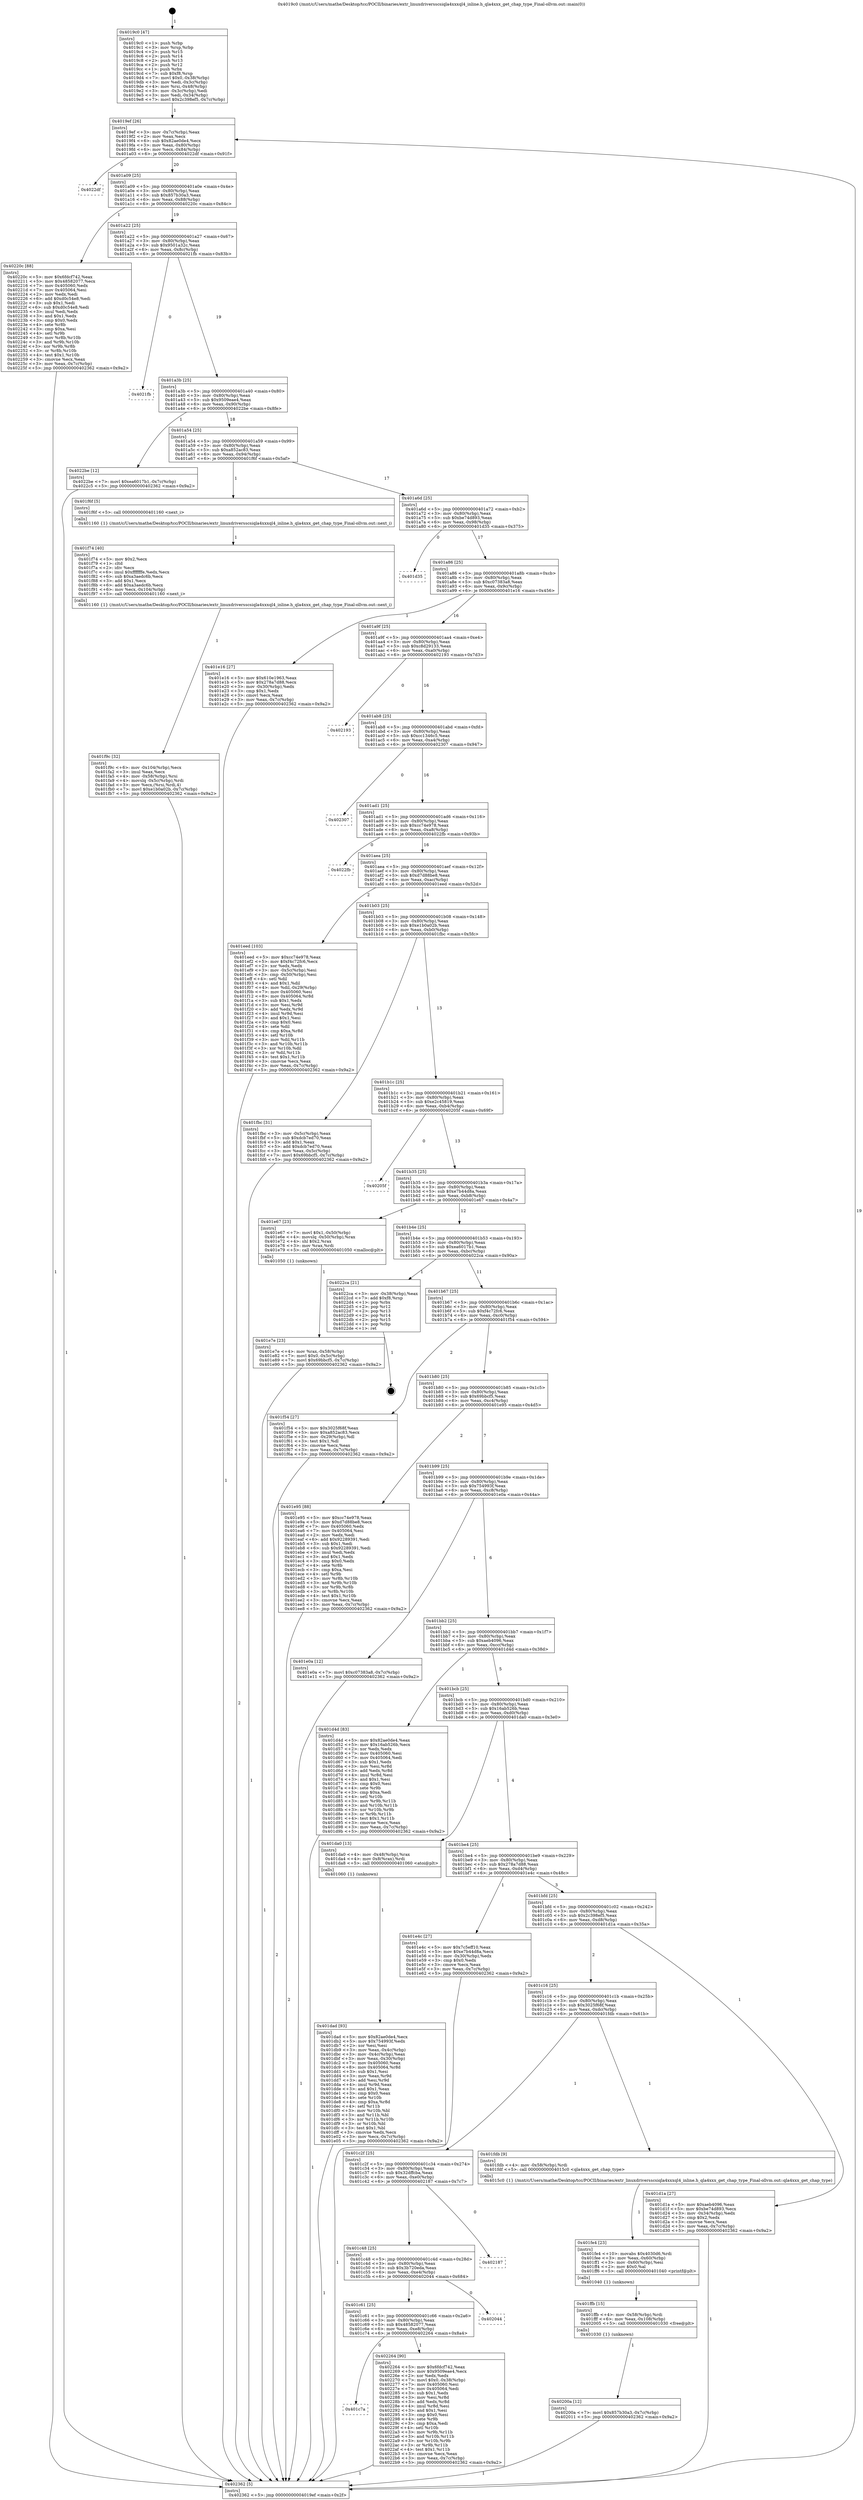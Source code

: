 digraph "0x4019c0" {
  label = "0x4019c0 (/mnt/c/Users/mathe/Desktop/tcc/POCII/binaries/extr_linuxdriversscsiqla4xxxql4_inline.h_qla4xxx_get_chap_type_Final-ollvm.out::main(0))"
  labelloc = "t"
  node[shape=record]

  Entry [label="",width=0.3,height=0.3,shape=circle,fillcolor=black,style=filled]
  "0x4019ef" [label="{
     0x4019ef [26]\l
     | [instrs]\l
     &nbsp;&nbsp;0x4019ef \<+3\>: mov -0x7c(%rbp),%eax\l
     &nbsp;&nbsp;0x4019f2 \<+2\>: mov %eax,%ecx\l
     &nbsp;&nbsp;0x4019f4 \<+6\>: sub $0x82ae0de4,%ecx\l
     &nbsp;&nbsp;0x4019fa \<+3\>: mov %eax,-0x80(%rbp)\l
     &nbsp;&nbsp;0x4019fd \<+6\>: mov %ecx,-0x84(%rbp)\l
     &nbsp;&nbsp;0x401a03 \<+6\>: je 00000000004022df \<main+0x91f\>\l
  }"]
  "0x4022df" [label="{
     0x4022df\l
  }", style=dashed]
  "0x401a09" [label="{
     0x401a09 [25]\l
     | [instrs]\l
     &nbsp;&nbsp;0x401a09 \<+5\>: jmp 0000000000401a0e \<main+0x4e\>\l
     &nbsp;&nbsp;0x401a0e \<+3\>: mov -0x80(%rbp),%eax\l
     &nbsp;&nbsp;0x401a11 \<+5\>: sub $0x857b30a3,%eax\l
     &nbsp;&nbsp;0x401a16 \<+6\>: mov %eax,-0x88(%rbp)\l
     &nbsp;&nbsp;0x401a1c \<+6\>: je 000000000040220c \<main+0x84c\>\l
  }"]
  Exit [label="",width=0.3,height=0.3,shape=circle,fillcolor=black,style=filled,peripheries=2]
  "0x40220c" [label="{
     0x40220c [88]\l
     | [instrs]\l
     &nbsp;&nbsp;0x40220c \<+5\>: mov $0x6fdcf742,%eax\l
     &nbsp;&nbsp;0x402211 \<+5\>: mov $0x48582077,%ecx\l
     &nbsp;&nbsp;0x402216 \<+7\>: mov 0x405060,%edx\l
     &nbsp;&nbsp;0x40221d \<+7\>: mov 0x405064,%esi\l
     &nbsp;&nbsp;0x402224 \<+2\>: mov %edx,%edi\l
     &nbsp;&nbsp;0x402226 \<+6\>: add $0xd0c54e8,%edi\l
     &nbsp;&nbsp;0x40222c \<+3\>: sub $0x1,%edi\l
     &nbsp;&nbsp;0x40222f \<+6\>: sub $0xd0c54e8,%edi\l
     &nbsp;&nbsp;0x402235 \<+3\>: imul %edi,%edx\l
     &nbsp;&nbsp;0x402238 \<+3\>: and $0x1,%edx\l
     &nbsp;&nbsp;0x40223b \<+3\>: cmp $0x0,%edx\l
     &nbsp;&nbsp;0x40223e \<+4\>: sete %r8b\l
     &nbsp;&nbsp;0x402242 \<+3\>: cmp $0xa,%esi\l
     &nbsp;&nbsp;0x402245 \<+4\>: setl %r9b\l
     &nbsp;&nbsp;0x402249 \<+3\>: mov %r8b,%r10b\l
     &nbsp;&nbsp;0x40224c \<+3\>: and %r9b,%r10b\l
     &nbsp;&nbsp;0x40224f \<+3\>: xor %r9b,%r8b\l
     &nbsp;&nbsp;0x402252 \<+3\>: or %r8b,%r10b\l
     &nbsp;&nbsp;0x402255 \<+4\>: test $0x1,%r10b\l
     &nbsp;&nbsp;0x402259 \<+3\>: cmovne %ecx,%eax\l
     &nbsp;&nbsp;0x40225c \<+3\>: mov %eax,-0x7c(%rbp)\l
     &nbsp;&nbsp;0x40225f \<+5\>: jmp 0000000000402362 \<main+0x9a2\>\l
  }"]
  "0x401a22" [label="{
     0x401a22 [25]\l
     | [instrs]\l
     &nbsp;&nbsp;0x401a22 \<+5\>: jmp 0000000000401a27 \<main+0x67\>\l
     &nbsp;&nbsp;0x401a27 \<+3\>: mov -0x80(%rbp),%eax\l
     &nbsp;&nbsp;0x401a2a \<+5\>: sub $0x9501a32c,%eax\l
     &nbsp;&nbsp;0x401a2f \<+6\>: mov %eax,-0x8c(%rbp)\l
     &nbsp;&nbsp;0x401a35 \<+6\>: je 00000000004021fb \<main+0x83b\>\l
  }"]
  "0x401c7a" [label="{
     0x401c7a\l
  }", style=dashed]
  "0x4021fb" [label="{
     0x4021fb\l
  }", style=dashed]
  "0x401a3b" [label="{
     0x401a3b [25]\l
     | [instrs]\l
     &nbsp;&nbsp;0x401a3b \<+5\>: jmp 0000000000401a40 \<main+0x80\>\l
     &nbsp;&nbsp;0x401a40 \<+3\>: mov -0x80(%rbp),%eax\l
     &nbsp;&nbsp;0x401a43 \<+5\>: sub $0x9509eae4,%eax\l
     &nbsp;&nbsp;0x401a48 \<+6\>: mov %eax,-0x90(%rbp)\l
     &nbsp;&nbsp;0x401a4e \<+6\>: je 00000000004022be \<main+0x8fe\>\l
  }"]
  "0x402264" [label="{
     0x402264 [90]\l
     | [instrs]\l
     &nbsp;&nbsp;0x402264 \<+5\>: mov $0x6fdcf742,%eax\l
     &nbsp;&nbsp;0x402269 \<+5\>: mov $0x9509eae4,%ecx\l
     &nbsp;&nbsp;0x40226e \<+2\>: xor %edx,%edx\l
     &nbsp;&nbsp;0x402270 \<+7\>: movl $0x0,-0x38(%rbp)\l
     &nbsp;&nbsp;0x402277 \<+7\>: mov 0x405060,%esi\l
     &nbsp;&nbsp;0x40227e \<+7\>: mov 0x405064,%edi\l
     &nbsp;&nbsp;0x402285 \<+3\>: sub $0x1,%edx\l
     &nbsp;&nbsp;0x402288 \<+3\>: mov %esi,%r8d\l
     &nbsp;&nbsp;0x40228b \<+3\>: add %edx,%r8d\l
     &nbsp;&nbsp;0x40228e \<+4\>: imul %r8d,%esi\l
     &nbsp;&nbsp;0x402292 \<+3\>: and $0x1,%esi\l
     &nbsp;&nbsp;0x402295 \<+3\>: cmp $0x0,%esi\l
     &nbsp;&nbsp;0x402298 \<+4\>: sete %r9b\l
     &nbsp;&nbsp;0x40229c \<+3\>: cmp $0xa,%edi\l
     &nbsp;&nbsp;0x40229f \<+4\>: setl %r10b\l
     &nbsp;&nbsp;0x4022a3 \<+3\>: mov %r9b,%r11b\l
     &nbsp;&nbsp;0x4022a6 \<+3\>: and %r10b,%r11b\l
     &nbsp;&nbsp;0x4022a9 \<+3\>: xor %r10b,%r9b\l
     &nbsp;&nbsp;0x4022ac \<+3\>: or %r9b,%r11b\l
     &nbsp;&nbsp;0x4022af \<+4\>: test $0x1,%r11b\l
     &nbsp;&nbsp;0x4022b3 \<+3\>: cmovne %ecx,%eax\l
     &nbsp;&nbsp;0x4022b6 \<+3\>: mov %eax,-0x7c(%rbp)\l
     &nbsp;&nbsp;0x4022b9 \<+5\>: jmp 0000000000402362 \<main+0x9a2\>\l
  }"]
  "0x4022be" [label="{
     0x4022be [12]\l
     | [instrs]\l
     &nbsp;&nbsp;0x4022be \<+7\>: movl $0xea6017b1,-0x7c(%rbp)\l
     &nbsp;&nbsp;0x4022c5 \<+5\>: jmp 0000000000402362 \<main+0x9a2\>\l
  }"]
  "0x401a54" [label="{
     0x401a54 [25]\l
     | [instrs]\l
     &nbsp;&nbsp;0x401a54 \<+5\>: jmp 0000000000401a59 \<main+0x99\>\l
     &nbsp;&nbsp;0x401a59 \<+3\>: mov -0x80(%rbp),%eax\l
     &nbsp;&nbsp;0x401a5c \<+5\>: sub $0xa852ac83,%eax\l
     &nbsp;&nbsp;0x401a61 \<+6\>: mov %eax,-0x94(%rbp)\l
     &nbsp;&nbsp;0x401a67 \<+6\>: je 0000000000401f6f \<main+0x5af\>\l
  }"]
  "0x401c61" [label="{
     0x401c61 [25]\l
     | [instrs]\l
     &nbsp;&nbsp;0x401c61 \<+5\>: jmp 0000000000401c66 \<main+0x2a6\>\l
     &nbsp;&nbsp;0x401c66 \<+3\>: mov -0x80(%rbp),%eax\l
     &nbsp;&nbsp;0x401c69 \<+5\>: sub $0x48582077,%eax\l
     &nbsp;&nbsp;0x401c6e \<+6\>: mov %eax,-0xe8(%rbp)\l
     &nbsp;&nbsp;0x401c74 \<+6\>: je 0000000000402264 \<main+0x8a4\>\l
  }"]
  "0x401f6f" [label="{
     0x401f6f [5]\l
     | [instrs]\l
     &nbsp;&nbsp;0x401f6f \<+5\>: call 0000000000401160 \<next_i\>\l
     | [calls]\l
     &nbsp;&nbsp;0x401160 \{1\} (/mnt/c/Users/mathe/Desktop/tcc/POCII/binaries/extr_linuxdriversscsiqla4xxxql4_inline.h_qla4xxx_get_chap_type_Final-ollvm.out::next_i)\l
  }"]
  "0x401a6d" [label="{
     0x401a6d [25]\l
     | [instrs]\l
     &nbsp;&nbsp;0x401a6d \<+5\>: jmp 0000000000401a72 \<main+0xb2\>\l
     &nbsp;&nbsp;0x401a72 \<+3\>: mov -0x80(%rbp),%eax\l
     &nbsp;&nbsp;0x401a75 \<+5\>: sub $0xbe74d893,%eax\l
     &nbsp;&nbsp;0x401a7a \<+6\>: mov %eax,-0x98(%rbp)\l
     &nbsp;&nbsp;0x401a80 \<+6\>: je 0000000000401d35 \<main+0x375\>\l
  }"]
  "0x402044" [label="{
     0x402044\l
  }", style=dashed]
  "0x401d35" [label="{
     0x401d35\l
  }", style=dashed]
  "0x401a86" [label="{
     0x401a86 [25]\l
     | [instrs]\l
     &nbsp;&nbsp;0x401a86 \<+5\>: jmp 0000000000401a8b \<main+0xcb\>\l
     &nbsp;&nbsp;0x401a8b \<+3\>: mov -0x80(%rbp),%eax\l
     &nbsp;&nbsp;0x401a8e \<+5\>: sub $0xc07383a8,%eax\l
     &nbsp;&nbsp;0x401a93 \<+6\>: mov %eax,-0x9c(%rbp)\l
     &nbsp;&nbsp;0x401a99 \<+6\>: je 0000000000401e16 \<main+0x456\>\l
  }"]
  "0x401c48" [label="{
     0x401c48 [25]\l
     | [instrs]\l
     &nbsp;&nbsp;0x401c48 \<+5\>: jmp 0000000000401c4d \<main+0x28d\>\l
     &nbsp;&nbsp;0x401c4d \<+3\>: mov -0x80(%rbp),%eax\l
     &nbsp;&nbsp;0x401c50 \<+5\>: sub $0x3b720eda,%eax\l
     &nbsp;&nbsp;0x401c55 \<+6\>: mov %eax,-0xe4(%rbp)\l
     &nbsp;&nbsp;0x401c5b \<+6\>: je 0000000000402044 \<main+0x684\>\l
  }"]
  "0x401e16" [label="{
     0x401e16 [27]\l
     | [instrs]\l
     &nbsp;&nbsp;0x401e16 \<+5\>: mov $0x610e1963,%eax\l
     &nbsp;&nbsp;0x401e1b \<+5\>: mov $0x278a7d88,%ecx\l
     &nbsp;&nbsp;0x401e20 \<+3\>: mov -0x30(%rbp),%edx\l
     &nbsp;&nbsp;0x401e23 \<+3\>: cmp $0x1,%edx\l
     &nbsp;&nbsp;0x401e26 \<+3\>: cmovl %ecx,%eax\l
     &nbsp;&nbsp;0x401e29 \<+3\>: mov %eax,-0x7c(%rbp)\l
     &nbsp;&nbsp;0x401e2c \<+5\>: jmp 0000000000402362 \<main+0x9a2\>\l
  }"]
  "0x401a9f" [label="{
     0x401a9f [25]\l
     | [instrs]\l
     &nbsp;&nbsp;0x401a9f \<+5\>: jmp 0000000000401aa4 \<main+0xe4\>\l
     &nbsp;&nbsp;0x401aa4 \<+3\>: mov -0x80(%rbp),%eax\l
     &nbsp;&nbsp;0x401aa7 \<+5\>: sub $0xc8d29133,%eax\l
     &nbsp;&nbsp;0x401aac \<+6\>: mov %eax,-0xa0(%rbp)\l
     &nbsp;&nbsp;0x401ab2 \<+6\>: je 0000000000402193 \<main+0x7d3\>\l
  }"]
  "0x402187" [label="{
     0x402187\l
  }", style=dashed]
  "0x402193" [label="{
     0x402193\l
  }", style=dashed]
  "0x401ab8" [label="{
     0x401ab8 [25]\l
     | [instrs]\l
     &nbsp;&nbsp;0x401ab8 \<+5\>: jmp 0000000000401abd \<main+0xfd\>\l
     &nbsp;&nbsp;0x401abd \<+3\>: mov -0x80(%rbp),%eax\l
     &nbsp;&nbsp;0x401ac0 \<+5\>: sub $0xcc1346c5,%eax\l
     &nbsp;&nbsp;0x401ac5 \<+6\>: mov %eax,-0xa4(%rbp)\l
     &nbsp;&nbsp;0x401acb \<+6\>: je 0000000000402307 \<main+0x947\>\l
  }"]
  "0x40200a" [label="{
     0x40200a [12]\l
     | [instrs]\l
     &nbsp;&nbsp;0x40200a \<+7\>: movl $0x857b30a3,-0x7c(%rbp)\l
     &nbsp;&nbsp;0x402011 \<+5\>: jmp 0000000000402362 \<main+0x9a2\>\l
  }"]
  "0x402307" [label="{
     0x402307\l
  }", style=dashed]
  "0x401ad1" [label="{
     0x401ad1 [25]\l
     | [instrs]\l
     &nbsp;&nbsp;0x401ad1 \<+5\>: jmp 0000000000401ad6 \<main+0x116\>\l
     &nbsp;&nbsp;0x401ad6 \<+3\>: mov -0x80(%rbp),%eax\l
     &nbsp;&nbsp;0x401ad9 \<+5\>: sub $0xcc74e978,%eax\l
     &nbsp;&nbsp;0x401ade \<+6\>: mov %eax,-0xa8(%rbp)\l
     &nbsp;&nbsp;0x401ae4 \<+6\>: je 00000000004022fb \<main+0x93b\>\l
  }"]
  "0x401ffb" [label="{
     0x401ffb [15]\l
     | [instrs]\l
     &nbsp;&nbsp;0x401ffb \<+4\>: mov -0x58(%rbp),%rdi\l
     &nbsp;&nbsp;0x401fff \<+6\>: mov %eax,-0x108(%rbp)\l
     &nbsp;&nbsp;0x402005 \<+5\>: call 0000000000401030 \<free@plt\>\l
     | [calls]\l
     &nbsp;&nbsp;0x401030 \{1\} (unknown)\l
  }"]
  "0x4022fb" [label="{
     0x4022fb\l
  }", style=dashed]
  "0x401aea" [label="{
     0x401aea [25]\l
     | [instrs]\l
     &nbsp;&nbsp;0x401aea \<+5\>: jmp 0000000000401aef \<main+0x12f\>\l
     &nbsp;&nbsp;0x401aef \<+3\>: mov -0x80(%rbp),%eax\l
     &nbsp;&nbsp;0x401af2 \<+5\>: sub $0xd7d88be8,%eax\l
     &nbsp;&nbsp;0x401af7 \<+6\>: mov %eax,-0xac(%rbp)\l
     &nbsp;&nbsp;0x401afd \<+6\>: je 0000000000401eed \<main+0x52d\>\l
  }"]
  "0x401fe4" [label="{
     0x401fe4 [23]\l
     | [instrs]\l
     &nbsp;&nbsp;0x401fe4 \<+10\>: movabs $0x4030d6,%rdi\l
     &nbsp;&nbsp;0x401fee \<+3\>: mov %eax,-0x60(%rbp)\l
     &nbsp;&nbsp;0x401ff1 \<+3\>: mov -0x60(%rbp),%esi\l
     &nbsp;&nbsp;0x401ff4 \<+2\>: mov $0x0,%al\l
     &nbsp;&nbsp;0x401ff6 \<+5\>: call 0000000000401040 \<printf@plt\>\l
     | [calls]\l
     &nbsp;&nbsp;0x401040 \{1\} (unknown)\l
  }"]
  "0x401eed" [label="{
     0x401eed [103]\l
     | [instrs]\l
     &nbsp;&nbsp;0x401eed \<+5\>: mov $0xcc74e978,%eax\l
     &nbsp;&nbsp;0x401ef2 \<+5\>: mov $0xf4c72fc6,%ecx\l
     &nbsp;&nbsp;0x401ef7 \<+2\>: xor %edx,%edx\l
     &nbsp;&nbsp;0x401ef9 \<+3\>: mov -0x5c(%rbp),%esi\l
     &nbsp;&nbsp;0x401efc \<+3\>: cmp -0x50(%rbp),%esi\l
     &nbsp;&nbsp;0x401eff \<+4\>: setl %dil\l
     &nbsp;&nbsp;0x401f03 \<+4\>: and $0x1,%dil\l
     &nbsp;&nbsp;0x401f07 \<+4\>: mov %dil,-0x29(%rbp)\l
     &nbsp;&nbsp;0x401f0b \<+7\>: mov 0x405060,%esi\l
     &nbsp;&nbsp;0x401f12 \<+8\>: mov 0x405064,%r8d\l
     &nbsp;&nbsp;0x401f1a \<+3\>: sub $0x1,%edx\l
     &nbsp;&nbsp;0x401f1d \<+3\>: mov %esi,%r9d\l
     &nbsp;&nbsp;0x401f20 \<+3\>: add %edx,%r9d\l
     &nbsp;&nbsp;0x401f23 \<+4\>: imul %r9d,%esi\l
     &nbsp;&nbsp;0x401f27 \<+3\>: and $0x1,%esi\l
     &nbsp;&nbsp;0x401f2a \<+3\>: cmp $0x0,%esi\l
     &nbsp;&nbsp;0x401f2d \<+4\>: sete %dil\l
     &nbsp;&nbsp;0x401f31 \<+4\>: cmp $0xa,%r8d\l
     &nbsp;&nbsp;0x401f35 \<+4\>: setl %r10b\l
     &nbsp;&nbsp;0x401f39 \<+3\>: mov %dil,%r11b\l
     &nbsp;&nbsp;0x401f3c \<+3\>: and %r10b,%r11b\l
     &nbsp;&nbsp;0x401f3f \<+3\>: xor %r10b,%dil\l
     &nbsp;&nbsp;0x401f42 \<+3\>: or %dil,%r11b\l
     &nbsp;&nbsp;0x401f45 \<+4\>: test $0x1,%r11b\l
     &nbsp;&nbsp;0x401f49 \<+3\>: cmovne %ecx,%eax\l
     &nbsp;&nbsp;0x401f4c \<+3\>: mov %eax,-0x7c(%rbp)\l
     &nbsp;&nbsp;0x401f4f \<+5\>: jmp 0000000000402362 \<main+0x9a2\>\l
  }"]
  "0x401b03" [label="{
     0x401b03 [25]\l
     | [instrs]\l
     &nbsp;&nbsp;0x401b03 \<+5\>: jmp 0000000000401b08 \<main+0x148\>\l
     &nbsp;&nbsp;0x401b08 \<+3\>: mov -0x80(%rbp),%eax\l
     &nbsp;&nbsp;0x401b0b \<+5\>: sub $0xe1b0a02b,%eax\l
     &nbsp;&nbsp;0x401b10 \<+6\>: mov %eax,-0xb0(%rbp)\l
     &nbsp;&nbsp;0x401b16 \<+6\>: je 0000000000401fbc \<main+0x5fc\>\l
  }"]
  "0x401c2f" [label="{
     0x401c2f [25]\l
     | [instrs]\l
     &nbsp;&nbsp;0x401c2f \<+5\>: jmp 0000000000401c34 \<main+0x274\>\l
     &nbsp;&nbsp;0x401c34 \<+3\>: mov -0x80(%rbp),%eax\l
     &nbsp;&nbsp;0x401c37 \<+5\>: sub $0x32dffcba,%eax\l
     &nbsp;&nbsp;0x401c3c \<+6\>: mov %eax,-0xe0(%rbp)\l
     &nbsp;&nbsp;0x401c42 \<+6\>: je 0000000000402187 \<main+0x7c7\>\l
  }"]
  "0x401fbc" [label="{
     0x401fbc [31]\l
     | [instrs]\l
     &nbsp;&nbsp;0x401fbc \<+3\>: mov -0x5c(%rbp),%eax\l
     &nbsp;&nbsp;0x401fbf \<+5\>: sub $0xdcb7ed70,%eax\l
     &nbsp;&nbsp;0x401fc4 \<+3\>: add $0x1,%eax\l
     &nbsp;&nbsp;0x401fc7 \<+5\>: add $0xdcb7ed70,%eax\l
     &nbsp;&nbsp;0x401fcc \<+3\>: mov %eax,-0x5c(%rbp)\l
     &nbsp;&nbsp;0x401fcf \<+7\>: movl $0x69bbcf5,-0x7c(%rbp)\l
     &nbsp;&nbsp;0x401fd6 \<+5\>: jmp 0000000000402362 \<main+0x9a2\>\l
  }"]
  "0x401b1c" [label="{
     0x401b1c [25]\l
     | [instrs]\l
     &nbsp;&nbsp;0x401b1c \<+5\>: jmp 0000000000401b21 \<main+0x161\>\l
     &nbsp;&nbsp;0x401b21 \<+3\>: mov -0x80(%rbp),%eax\l
     &nbsp;&nbsp;0x401b24 \<+5\>: sub $0xe2c45819,%eax\l
     &nbsp;&nbsp;0x401b29 \<+6\>: mov %eax,-0xb4(%rbp)\l
     &nbsp;&nbsp;0x401b2f \<+6\>: je 000000000040205f \<main+0x69f\>\l
  }"]
  "0x401fdb" [label="{
     0x401fdb [9]\l
     | [instrs]\l
     &nbsp;&nbsp;0x401fdb \<+4\>: mov -0x58(%rbp),%rdi\l
     &nbsp;&nbsp;0x401fdf \<+5\>: call 00000000004015c0 \<qla4xxx_get_chap_type\>\l
     | [calls]\l
     &nbsp;&nbsp;0x4015c0 \{1\} (/mnt/c/Users/mathe/Desktop/tcc/POCII/binaries/extr_linuxdriversscsiqla4xxxql4_inline.h_qla4xxx_get_chap_type_Final-ollvm.out::qla4xxx_get_chap_type)\l
  }"]
  "0x40205f" [label="{
     0x40205f\l
  }", style=dashed]
  "0x401b35" [label="{
     0x401b35 [25]\l
     | [instrs]\l
     &nbsp;&nbsp;0x401b35 \<+5\>: jmp 0000000000401b3a \<main+0x17a\>\l
     &nbsp;&nbsp;0x401b3a \<+3\>: mov -0x80(%rbp),%eax\l
     &nbsp;&nbsp;0x401b3d \<+5\>: sub $0xe7b44d8a,%eax\l
     &nbsp;&nbsp;0x401b42 \<+6\>: mov %eax,-0xb8(%rbp)\l
     &nbsp;&nbsp;0x401b48 \<+6\>: je 0000000000401e67 \<main+0x4a7\>\l
  }"]
  "0x401f9c" [label="{
     0x401f9c [32]\l
     | [instrs]\l
     &nbsp;&nbsp;0x401f9c \<+6\>: mov -0x104(%rbp),%ecx\l
     &nbsp;&nbsp;0x401fa2 \<+3\>: imul %eax,%ecx\l
     &nbsp;&nbsp;0x401fa5 \<+4\>: mov -0x58(%rbp),%rsi\l
     &nbsp;&nbsp;0x401fa9 \<+4\>: movslq -0x5c(%rbp),%rdi\l
     &nbsp;&nbsp;0x401fad \<+3\>: mov %ecx,(%rsi,%rdi,4)\l
     &nbsp;&nbsp;0x401fb0 \<+7\>: movl $0xe1b0a02b,-0x7c(%rbp)\l
     &nbsp;&nbsp;0x401fb7 \<+5\>: jmp 0000000000402362 \<main+0x9a2\>\l
  }"]
  "0x401e67" [label="{
     0x401e67 [23]\l
     | [instrs]\l
     &nbsp;&nbsp;0x401e67 \<+7\>: movl $0x1,-0x50(%rbp)\l
     &nbsp;&nbsp;0x401e6e \<+4\>: movslq -0x50(%rbp),%rax\l
     &nbsp;&nbsp;0x401e72 \<+4\>: shl $0x2,%rax\l
     &nbsp;&nbsp;0x401e76 \<+3\>: mov %rax,%rdi\l
     &nbsp;&nbsp;0x401e79 \<+5\>: call 0000000000401050 \<malloc@plt\>\l
     | [calls]\l
     &nbsp;&nbsp;0x401050 \{1\} (unknown)\l
  }"]
  "0x401b4e" [label="{
     0x401b4e [25]\l
     | [instrs]\l
     &nbsp;&nbsp;0x401b4e \<+5\>: jmp 0000000000401b53 \<main+0x193\>\l
     &nbsp;&nbsp;0x401b53 \<+3\>: mov -0x80(%rbp),%eax\l
     &nbsp;&nbsp;0x401b56 \<+5\>: sub $0xea6017b1,%eax\l
     &nbsp;&nbsp;0x401b5b \<+6\>: mov %eax,-0xbc(%rbp)\l
     &nbsp;&nbsp;0x401b61 \<+6\>: je 00000000004022ca \<main+0x90a\>\l
  }"]
  "0x401f74" [label="{
     0x401f74 [40]\l
     | [instrs]\l
     &nbsp;&nbsp;0x401f74 \<+5\>: mov $0x2,%ecx\l
     &nbsp;&nbsp;0x401f79 \<+1\>: cltd\l
     &nbsp;&nbsp;0x401f7a \<+2\>: idiv %ecx\l
     &nbsp;&nbsp;0x401f7c \<+6\>: imul $0xfffffffe,%edx,%ecx\l
     &nbsp;&nbsp;0x401f82 \<+6\>: sub $0xa3aedc6b,%ecx\l
     &nbsp;&nbsp;0x401f88 \<+3\>: add $0x1,%ecx\l
     &nbsp;&nbsp;0x401f8b \<+6\>: add $0xa3aedc6b,%ecx\l
     &nbsp;&nbsp;0x401f91 \<+6\>: mov %ecx,-0x104(%rbp)\l
     &nbsp;&nbsp;0x401f97 \<+5\>: call 0000000000401160 \<next_i\>\l
     | [calls]\l
     &nbsp;&nbsp;0x401160 \{1\} (/mnt/c/Users/mathe/Desktop/tcc/POCII/binaries/extr_linuxdriversscsiqla4xxxql4_inline.h_qla4xxx_get_chap_type_Final-ollvm.out::next_i)\l
  }"]
  "0x4022ca" [label="{
     0x4022ca [21]\l
     | [instrs]\l
     &nbsp;&nbsp;0x4022ca \<+3\>: mov -0x38(%rbp),%eax\l
     &nbsp;&nbsp;0x4022cd \<+7\>: add $0xf8,%rsp\l
     &nbsp;&nbsp;0x4022d4 \<+1\>: pop %rbx\l
     &nbsp;&nbsp;0x4022d5 \<+2\>: pop %r12\l
     &nbsp;&nbsp;0x4022d7 \<+2\>: pop %r13\l
     &nbsp;&nbsp;0x4022d9 \<+2\>: pop %r14\l
     &nbsp;&nbsp;0x4022db \<+2\>: pop %r15\l
     &nbsp;&nbsp;0x4022dd \<+1\>: pop %rbp\l
     &nbsp;&nbsp;0x4022de \<+1\>: ret\l
  }"]
  "0x401b67" [label="{
     0x401b67 [25]\l
     | [instrs]\l
     &nbsp;&nbsp;0x401b67 \<+5\>: jmp 0000000000401b6c \<main+0x1ac\>\l
     &nbsp;&nbsp;0x401b6c \<+3\>: mov -0x80(%rbp),%eax\l
     &nbsp;&nbsp;0x401b6f \<+5\>: sub $0xf4c72fc6,%eax\l
     &nbsp;&nbsp;0x401b74 \<+6\>: mov %eax,-0xc0(%rbp)\l
     &nbsp;&nbsp;0x401b7a \<+6\>: je 0000000000401f54 \<main+0x594\>\l
  }"]
  "0x401e7e" [label="{
     0x401e7e [23]\l
     | [instrs]\l
     &nbsp;&nbsp;0x401e7e \<+4\>: mov %rax,-0x58(%rbp)\l
     &nbsp;&nbsp;0x401e82 \<+7\>: movl $0x0,-0x5c(%rbp)\l
     &nbsp;&nbsp;0x401e89 \<+7\>: movl $0x69bbcf5,-0x7c(%rbp)\l
     &nbsp;&nbsp;0x401e90 \<+5\>: jmp 0000000000402362 \<main+0x9a2\>\l
  }"]
  "0x401f54" [label="{
     0x401f54 [27]\l
     | [instrs]\l
     &nbsp;&nbsp;0x401f54 \<+5\>: mov $0x3025f68f,%eax\l
     &nbsp;&nbsp;0x401f59 \<+5\>: mov $0xa852ac83,%ecx\l
     &nbsp;&nbsp;0x401f5e \<+3\>: mov -0x29(%rbp),%dl\l
     &nbsp;&nbsp;0x401f61 \<+3\>: test $0x1,%dl\l
     &nbsp;&nbsp;0x401f64 \<+3\>: cmovne %ecx,%eax\l
     &nbsp;&nbsp;0x401f67 \<+3\>: mov %eax,-0x7c(%rbp)\l
     &nbsp;&nbsp;0x401f6a \<+5\>: jmp 0000000000402362 \<main+0x9a2\>\l
  }"]
  "0x401b80" [label="{
     0x401b80 [25]\l
     | [instrs]\l
     &nbsp;&nbsp;0x401b80 \<+5\>: jmp 0000000000401b85 \<main+0x1c5\>\l
     &nbsp;&nbsp;0x401b85 \<+3\>: mov -0x80(%rbp),%eax\l
     &nbsp;&nbsp;0x401b88 \<+5\>: sub $0x69bbcf5,%eax\l
     &nbsp;&nbsp;0x401b8d \<+6\>: mov %eax,-0xc4(%rbp)\l
     &nbsp;&nbsp;0x401b93 \<+6\>: je 0000000000401e95 \<main+0x4d5\>\l
  }"]
  "0x401dad" [label="{
     0x401dad [93]\l
     | [instrs]\l
     &nbsp;&nbsp;0x401dad \<+5\>: mov $0x82ae0de4,%ecx\l
     &nbsp;&nbsp;0x401db2 \<+5\>: mov $0x754993f,%edx\l
     &nbsp;&nbsp;0x401db7 \<+2\>: xor %esi,%esi\l
     &nbsp;&nbsp;0x401db9 \<+3\>: mov %eax,-0x4c(%rbp)\l
     &nbsp;&nbsp;0x401dbc \<+3\>: mov -0x4c(%rbp),%eax\l
     &nbsp;&nbsp;0x401dbf \<+3\>: mov %eax,-0x30(%rbp)\l
     &nbsp;&nbsp;0x401dc2 \<+7\>: mov 0x405060,%eax\l
     &nbsp;&nbsp;0x401dc9 \<+8\>: mov 0x405064,%r8d\l
     &nbsp;&nbsp;0x401dd1 \<+3\>: sub $0x1,%esi\l
     &nbsp;&nbsp;0x401dd4 \<+3\>: mov %eax,%r9d\l
     &nbsp;&nbsp;0x401dd7 \<+3\>: add %esi,%r9d\l
     &nbsp;&nbsp;0x401dda \<+4\>: imul %r9d,%eax\l
     &nbsp;&nbsp;0x401dde \<+3\>: and $0x1,%eax\l
     &nbsp;&nbsp;0x401de1 \<+3\>: cmp $0x0,%eax\l
     &nbsp;&nbsp;0x401de4 \<+4\>: sete %r10b\l
     &nbsp;&nbsp;0x401de8 \<+4\>: cmp $0xa,%r8d\l
     &nbsp;&nbsp;0x401dec \<+4\>: setl %r11b\l
     &nbsp;&nbsp;0x401df0 \<+3\>: mov %r10b,%bl\l
     &nbsp;&nbsp;0x401df3 \<+3\>: and %r11b,%bl\l
     &nbsp;&nbsp;0x401df6 \<+3\>: xor %r11b,%r10b\l
     &nbsp;&nbsp;0x401df9 \<+3\>: or %r10b,%bl\l
     &nbsp;&nbsp;0x401dfc \<+3\>: test $0x1,%bl\l
     &nbsp;&nbsp;0x401dff \<+3\>: cmovne %edx,%ecx\l
     &nbsp;&nbsp;0x401e02 \<+3\>: mov %ecx,-0x7c(%rbp)\l
     &nbsp;&nbsp;0x401e05 \<+5\>: jmp 0000000000402362 \<main+0x9a2\>\l
  }"]
  "0x401e95" [label="{
     0x401e95 [88]\l
     | [instrs]\l
     &nbsp;&nbsp;0x401e95 \<+5\>: mov $0xcc74e978,%eax\l
     &nbsp;&nbsp;0x401e9a \<+5\>: mov $0xd7d88be8,%ecx\l
     &nbsp;&nbsp;0x401e9f \<+7\>: mov 0x405060,%edx\l
     &nbsp;&nbsp;0x401ea6 \<+7\>: mov 0x405064,%esi\l
     &nbsp;&nbsp;0x401ead \<+2\>: mov %edx,%edi\l
     &nbsp;&nbsp;0x401eaf \<+6\>: add $0x92289391,%edi\l
     &nbsp;&nbsp;0x401eb5 \<+3\>: sub $0x1,%edi\l
     &nbsp;&nbsp;0x401eb8 \<+6\>: sub $0x92289391,%edi\l
     &nbsp;&nbsp;0x401ebe \<+3\>: imul %edi,%edx\l
     &nbsp;&nbsp;0x401ec1 \<+3\>: and $0x1,%edx\l
     &nbsp;&nbsp;0x401ec4 \<+3\>: cmp $0x0,%edx\l
     &nbsp;&nbsp;0x401ec7 \<+4\>: sete %r8b\l
     &nbsp;&nbsp;0x401ecb \<+3\>: cmp $0xa,%esi\l
     &nbsp;&nbsp;0x401ece \<+4\>: setl %r9b\l
     &nbsp;&nbsp;0x401ed2 \<+3\>: mov %r8b,%r10b\l
     &nbsp;&nbsp;0x401ed5 \<+3\>: and %r9b,%r10b\l
     &nbsp;&nbsp;0x401ed8 \<+3\>: xor %r9b,%r8b\l
     &nbsp;&nbsp;0x401edb \<+3\>: or %r8b,%r10b\l
     &nbsp;&nbsp;0x401ede \<+4\>: test $0x1,%r10b\l
     &nbsp;&nbsp;0x401ee2 \<+3\>: cmovne %ecx,%eax\l
     &nbsp;&nbsp;0x401ee5 \<+3\>: mov %eax,-0x7c(%rbp)\l
     &nbsp;&nbsp;0x401ee8 \<+5\>: jmp 0000000000402362 \<main+0x9a2\>\l
  }"]
  "0x401b99" [label="{
     0x401b99 [25]\l
     | [instrs]\l
     &nbsp;&nbsp;0x401b99 \<+5\>: jmp 0000000000401b9e \<main+0x1de\>\l
     &nbsp;&nbsp;0x401b9e \<+3\>: mov -0x80(%rbp),%eax\l
     &nbsp;&nbsp;0x401ba1 \<+5\>: sub $0x754993f,%eax\l
     &nbsp;&nbsp;0x401ba6 \<+6\>: mov %eax,-0xc8(%rbp)\l
     &nbsp;&nbsp;0x401bac \<+6\>: je 0000000000401e0a \<main+0x44a\>\l
  }"]
  "0x4019c0" [label="{
     0x4019c0 [47]\l
     | [instrs]\l
     &nbsp;&nbsp;0x4019c0 \<+1\>: push %rbp\l
     &nbsp;&nbsp;0x4019c1 \<+3\>: mov %rsp,%rbp\l
     &nbsp;&nbsp;0x4019c4 \<+2\>: push %r15\l
     &nbsp;&nbsp;0x4019c6 \<+2\>: push %r14\l
     &nbsp;&nbsp;0x4019c8 \<+2\>: push %r13\l
     &nbsp;&nbsp;0x4019ca \<+2\>: push %r12\l
     &nbsp;&nbsp;0x4019cc \<+1\>: push %rbx\l
     &nbsp;&nbsp;0x4019cd \<+7\>: sub $0xf8,%rsp\l
     &nbsp;&nbsp;0x4019d4 \<+7\>: movl $0x0,-0x38(%rbp)\l
     &nbsp;&nbsp;0x4019db \<+3\>: mov %edi,-0x3c(%rbp)\l
     &nbsp;&nbsp;0x4019de \<+4\>: mov %rsi,-0x48(%rbp)\l
     &nbsp;&nbsp;0x4019e2 \<+3\>: mov -0x3c(%rbp),%edi\l
     &nbsp;&nbsp;0x4019e5 \<+3\>: mov %edi,-0x34(%rbp)\l
     &nbsp;&nbsp;0x4019e8 \<+7\>: movl $0x2c398ef5,-0x7c(%rbp)\l
  }"]
  "0x401e0a" [label="{
     0x401e0a [12]\l
     | [instrs]\l
     &nbsp;&nbsp;0x401e0a \<+7\>: movl $0xc07383a8,-0x7c(%rbp)\l
     &nbsp;&nbsp;0x401e11 \<+5\>: jmp 0000000000402362 \<main+0x9a2\>\l
  }"]
  "0x401bb2" [label="{
     0x401bb2 [25]\l
     | [instrs]\l
     &nbsp;&nbsp;0x401bb2 \<+5\>: jmp 0000000000401bb7 \<main+0x1f7\>\l
     &nbsp;&nbsp;0x401bb7 \<+3\>: mov -0x80(%rbp),%eax\l
     &nbsp;&nbsp;0x401bba \<+5\>: sub $0xaeb4096,%eax\l
     &nbsp;&nbsp;0x401bbf \<+6\>: mov %eax,-0xcc(%rbp)\l
     &nbsp;&nbsp;0x401bc5 \<+6\>: je 0000000000401d4d \<main+0x38d\>\l
  }"]
  "0x402362" [label="{
     0x402362 [5]\l
     | [instrs]\l
     &nbsp;&nbsp;0x402362 \<+5\>: jmp 00000000004019ef \<main+0x2f\>\l
  }"]
  "0x401d4d" [label="{
     0x401d4d [83]\l
     | [instrs]\l
     &nbsp;&nbsp;0x401d4d \<+5\>: mov $0x82ae0de4,%eax\l
     &nbsp;&nbsp;0x401d52 \<+5\>: mov $0x16ab526b,%ecx\l
     &nbsp;&nbsp;0x401d57 \<+2\>: xor %edx,%edx\l
     &nbsp;&nbsp;0x401d59 \<+7\>: mov 0x405060,%esi\l
     &nbsp;&nbsp;0x401d60 \<+7\>: mov 0x405064,%edi\l
     &nbsp;&nbsp;0x401d67 \<+3\>: sub $0x1,%edx\l
     &nbsp;&nbsp;0x401d6a \<+3\>: mov %esi,%r8d\l
     &nbsp;&nbsp;0x401d6d \<+3\>: add %edx,%r8d\l
     &nbsp;&nbsp;0x401d70 \<+4\>: imul %r8d,%esi\l
     &nbsp;&nbsp;0x401d74 \<+3\>: and $0x1,%esi\l
     &nbsp;&nbsp;0x401d77 \<+3\>: cmp $0x0,%esi\l
     &nbsp;&nbsp;0x401d7a \<+4\>: sete %r9b\l
     &nbsp;&nbsp;0x401d7e \<+3\>: cmp $0xa,%edi\l
     &nbsp;&nbsp;0x401d81 \<+4\>: setl %r10b\l
     &nbsp;&nbsp;0x401d85 \<+3\>: mov %r9b,%r11b\l
     &nbsp;&nbsp;0x401d88 \<+3\>: and %r10b,%r11b\l
     &nbsp;&nbsp;0x401d8b \<+3\>: xor %r10b,%r9b\l
     &nbsp;&nbsp;0x401d8e \<+3\>: or %r9b,%r11b\l
     &nbsp;&nbsp;0x401d91 \<+4\>: test $0x1,%r11b\l
     &nbsp;&nbsp;0x401d95 \<+3\>: cmovne %ecx,%eax\l
     &nbsp;&nbsp;0x401d98 \<+3\>: mov %eax,-0x7c(%rbp)\l
     &nbsp;&nbsp;0x401d9b \<+5\>: jmp 0000000000402362 \<main+0x9a2\>\l
  }"]
  "0x401bcb" [label="{
     0x401bcb [25]\l
     | [instrs]\l
     &nbsp;&nbsp;0x401bcb \<+5\>: jmp 0000000000401bd0 \<main+0x210\>\l
     &nbsp;&nbsp;0x401bd0 \<+3\>: mov -0x80(%rbp),%eax\l
     &nbsp;&nbsp;0x401bd3 \<+5\>: sub $0x16ab526b,%eax\l
     &nbsp;&nbsp;0x401bd8 \<+6\>: mov %eax,-0xd0(%rbp)\l
     &nbsp;&nbsp;0x401bde \<+6\>: je 0000000000401da0 \<main+0x3e0\>\l
  }"]
  "0x401c16" [label="{
     0x401c16 [25]\l
     | [instrs]\l
     &nbsp;&nbsp;0x401c16 \<+5\>: jmp 0000000000401c1b \<main+0x25b\>\l
     &nbsp;&nbsp;0x401c1b \<+3\>: mov -0x80(%rbp),%eax\l
     &nbsp;&nbsp;0x401c1e \<+5\>: sub $0x3025f68f,%eax\l
     &nbsp;&nbsp;0x401c23 \<+6\>: mov %eax,-0xdc(%rbp)\l
     &nbsp;&nbsp;0x401c29 \<+6\>: je 0000000000401fdb \<main+0x61b\>\l
  }"]
  "0x401da0" [label="{
     0x401da0 [13]\l
     | [instrs]\l
     &nbsp;&nbsp;0x401da0 \<+4\>: mov -0x48(%rbp),%rax\l
     &nbsp;&nbsp;0x401da4 \<+4\>: mov 0x8(%rax),%rdi\l
     &nbsp;&nbsp;0x401da8 \<+5\>: call 0000000000401060 \<atoi@plt\>\l
     | [calls]\l
     &nbsp;&nbsp;0x401060 \{1\} (unknown)\l
  }"]
  "0x401be4" [label="{
     0x401be4 [25]\l
     | [instrs]\l
     &nbsp;&nbsp;0x401be4 \<+5\>: jmp 0000000000401be9 \<main+0x229\>\l
     &nbsp;&nbsp;0x401be9 \<+3\>: mov -0x80(%rbp),%eax\l
     &nbsp;&nbsp;0x401bec \<+5\>: sub $0x278a7d88,%eax\l
     &nbsp;&nbsp;0x401bf1 \<+6\>: mov %eax,-0xd4(%rbp)\l
     &nbsp;&nbsp;0x401bf7 \<+6\>: je 0000000000401e4c \<main+0x48c\>\l
  }"]
  "0x401d1a" [label="{
     0x401d1a [27]\l
     | [instrs]\l
     &nbsp;&nbsp;0x401d1a \<+5\>: mov $0xaeb4096,%eax\l
     &nbsp;&nbsp;0x401d1f \<+5\>: mov $0xbe74d893,%ecx\l
     &nbsp;&nbsp;0x401d24 \<+3\>: mov -0x34(%rbp),%edx\l
     &nbsp;&nbsp;0x401d27 \<+3\>: cmp $0x2,%edx\l
     &nbsp;&nbsp;0x401d2a \<+3\>: cmovne %ecx,%eax\l
     &nbsp;&nbsp;0x401d2d \<+3\>: mov %eax,-0x7c(%rbp)\l
     &nbsp;&nbsp;0x401d30 \<+5\>: jmp 0000000000402362 \<main+0x9a2\>\l
  }"]
  "0x401e4c" [label="{
     0x401e4c [27]\l
     | [instrs]\l
     &nbsp;&nbsp;0x401e4c \<+5\>: mov $0x7c5eff10,%eax\l
     &nbsp;&nbsp;0x401e51 \<+5\>: mov $0xe7b44d8a,%ecx\l
     &nbsp;&nbsp;0x401e56 \<+3\>: mov -0x30(%rbp),%edx\l
     &nbsp;&nbsp;0x401e59 \<+3\>: cmp $0x0,%edx\l
     &nbsp;&nbsp;0x401e5c \<+3\>: cmove %ecx,%eax\l
     &nbsp;&nbsp;0x401e5f \<+3\>: mov %eax,-0x7c(%rbp)\l
     &nbsp;&nbsp;0x401e62 \<+5\>: jmp 0000000000402362 \<main+0x9a2\>\l
  }"]
  "0x401bfd" [label="{
     0x401bfd [25]\l
     | [instrs]\l
     &nbsp;&nbsp;0x401bfd \<+5\>: jmp 0000000000401c02 \<main+0x242\>\l
     &nbsp;&nbsp;0x401c02 \<+3\>: mov -0x80(%rbp),%eax\l
     &nbsp;&nbsp;0x401c05 \<+5\>: sub $0x2c398ef5,%eax\l
     &nbsp;&nbsp;0x401c0a \<+6\>: mov %eax,-0xd8(%rbp)\l
     &nbsp;&nbsp;0x401c10 \<+6\>: je 0000000000401d1a \<main+0x35a\>\l
  }"]
  Entry -> "0x4019c0" [label=" 1"]
  "0x4019ef" -> "0x4022df" [label=" 0"]
  "0x4019ef" -> "0x401a09" [label=" 20"]
  "0x4022ca" -> Exit [label=" 1"]
  "0x401a09" -> "0x40220c" [label=" 1"]
  "0x401a09" -> "0x401a22" [label=" 19"]
  "0x4022be" -> "0x402362" [label=" 1"]
  "0x401a22" -> "0x4021fb" [label=" 0"]
  "0x401a22" -> "0x401a3b" [label=" 19"]
  "0x402264" -> "0x402362" [label=" 1"]
  "0x401a3b" -> "0x4022be" [label=" 1"]
  "0x401a3b" -> "0x401a54" [label=" 18"]
  "0x401c61" -> "0x401c7a" [label=" 0"]
  "0x401a54" -> "0x401f6f" [label=" 1"]
  "0x401a54" -> "0x401a6d" [label=" 17"]
  "0x401c61" -> "0x402264" [label=" 1"]
  "0x401a6d" -> "0x401d35" [label=" 0"]
  "0x401a6d" -> "0x401a86" [label=" 17"]
  "0x401c48" -> "0x401c61" [label=" 1"]
  "0x401a86" -> "0x401e16" [label=" 1"]
  "0x401a86" -> "0x401a9f" [label=" 16"]
  "0x401c48" -> "0x402044" [label=" 0"]
  "0x401a9f" -> "0x402193" [label=" 0"]
  "0x401a9f" -> "0x401ab8" [label=" 16"]
  "0x401c2f" -> "0x401c48" [label=" 1"]
  "0x401ab8" -> "0x402307" [label=" 0"]
  "0x401ab8" -> "0x401ad1" [label=" 16"]
  "0x401c2f" -> "0x402187" [label=" 0"]
  "0x401ad1" -> "0x4022fb" [label=" 0"]
  "0x401ad1" -> "0x401aea" [label=" 16"]
  "0x40220c" -> "0x402362" [label=" 1"]
  "0x401aea" -> "0x401eed" [label=" 2"]
  "0x401aea" -> "0x401b03" [label=" 14"]
  "0x40200a" -> "0x402362" [label=" 1"]
  "0x401b03" -> "0x401fbc" [label=" 1"]
  "0x401b03" -> "0x401b1c" [label=" 13"]
  "0x401ffb" -> "0x40200a" [label=" 1"]
  "0x401b1c" -> "0x40205f" [label=" 0"]
  "0x401b1c" -> "0x401b35" [label=" 13"]
  "0x401fe4" -> "0x401ffb" [label=" 1"]
  "0x401b35" -> "0x401e67" [label=" 1"]
  "0x401b35" -> "0x401b4e" [label=" 12"]
  "0x401c16" -> "0x401c2f" [label=" 1"]
  "0x401b4e" -> "0x4022ca" [label=" 1"]
  "0x401b4e" -> "0x401b67" [label=" 11"]
  "0x401c16" -> "0x401fdb" [label=" 1"]
  "0x401b67" -> "0x401f54" [label=" 2"]
  "0x401b67" -> "0x401b80" [label=" 9"]
  "0x401fdb" -> "0x401fe4" [label=" 1"]
  "0x401b80" -> "0x401e95" [label=" 2"]
  "0x401b80" -> "0x401b99" [label=" 7"]
  "0x401fbc" -> "0x402362" [label=" 1"]
  "0x401b99" -> "0x401e0a" [label=" 1"]
  "0x401b99" -> "0x401bb2" [label=" 6"]
  "0x401f9c" -> "0x402362" [label=" 1"]
  "0x401bb2" -> "0x401d4d" [label=" 1"]
  "0x401bb2" -> "0x401bcb" [label=" 5"]
  "0x401f74" -> "0x401f9c" [label=" 1"]
  "0x401bcb" -> "0x401da0" [label=" 1"]
  "0x401bcb" -> "0x401be4" [label=" 4"]
  "0x401f6f" -> "0x401f74" [label=" 1"]
  "0x401be4" -> "0x401e4c" [label=" 1"]
  "0x401be4" -> "0x401bfd" [label=" 3"]
  "0x401f54" -> "0x402362" [label=" 2"]
  "0x401bfd" -> "0x401d1a" [label=" 1"]
  "0x401bfd" -> "0x401c16" [label=" 2"]
  "0x401d1a" -> "0x402362" [label=" 1"]
  "0x4019c0" -> "0x4019ef" [label=" 1"]
  "0x402362" -> "0x4019ef" [label=" 19"]
  "0x401d4d" -> "0x402362" [label=" 1"]
  "0x401da0" -> "0x401dad" [label=" 1"]
  "0x401dad" -> "0x402362" [label=" 1"]
  "0x401e0a" -> "0x402362" [label=" 1"]
  "0x401e16" -> "0x402362" [label=" 1"]
  "0x401e4c" -> "0x402362" [label=" 1"]
  "0x401e67" -> "0x401e7e" [label=" 1"]
  "0x401e7e" -> "0x402362" [label=" 1"]
  "0x401e95" -> "0x402362" [label=" 2"]
  "0x401eed" -> "0x402362" [label=" 2"]
}
